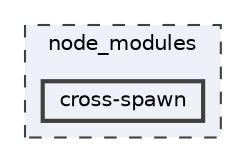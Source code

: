digraph "node_modules/cross-spawn"
{
 // LATEX_PDF_SIZE
  bgcolor="transparent";
  edge [fontname=Helvetica,fontsize=10,labelfontname=Helvetica,labelfontsize=10];
  node [fontname=Helvetica,fontsize=10,shape=box,height=0.2,width=0.4];
  compound=true
  subgraph clusterdir_acd06b18086a0dd2ae699b1e0b775be8 {
    graph [ bgcolor="#edf0f7", pencolor="grey25", label="node_modules", fontname=Helvetica,fontsize=10 style="filled,dashed", URL="dir_acd06b18086a0dd2ae699b1e0b775be8.html",tooltip=""]
  dir_21dc45ac02e8fc51be0fb224671b3294 [label="cross-spawn", fillcolor="#edf0f7", color="grey25", style="filled,bold", URL="dir_21dc45ac02e8fc51be0fb224671b3294.html",tooltip=""];
  }
}
